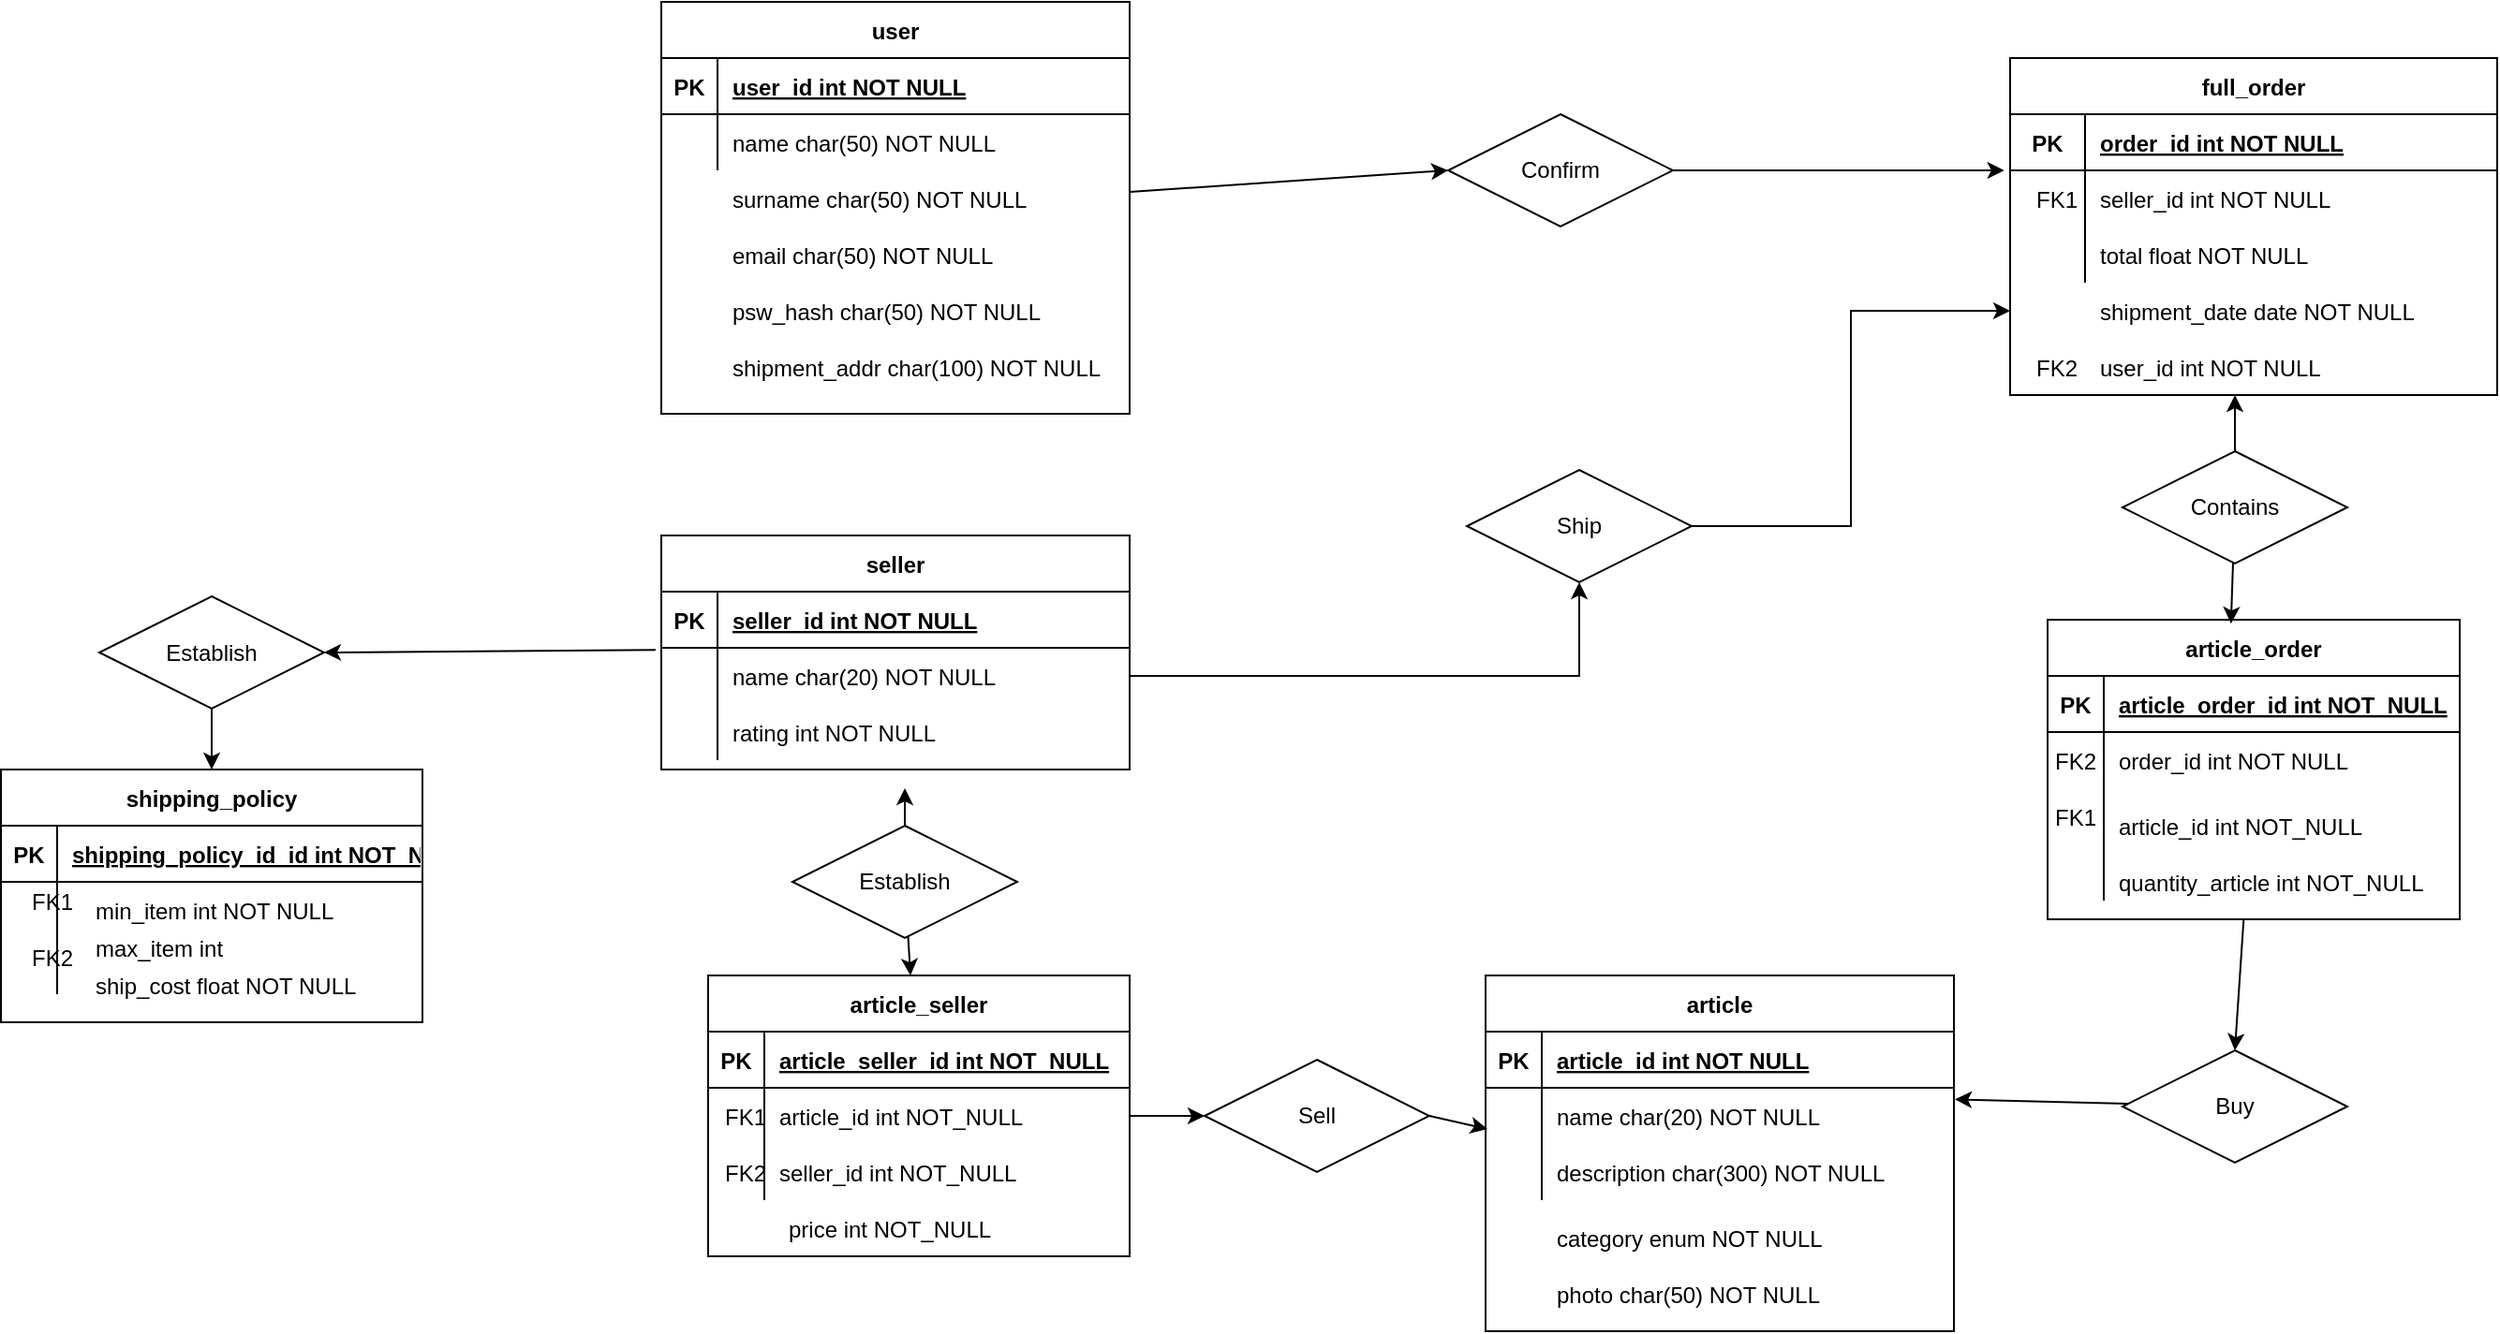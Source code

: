 <mxfile version="14.5.3" type="github">
  <diagram id="R2lEEEUBdFMjLlhIrx00" name="Page-1">
    <mxGraphModel dx="2071" dy="645" grid="1" gridSize="10" guides="1" tooltips="1" connect="1" arrows="1" fold="1" page="1" pageScale="1" pageWidth="850" pageHeight="1100" math="0" shadow="0" extFonts="Permanent Marker^https://fonts.googleapis.com/css?family=Permanent+Marker">
      <root>
        <mxCell id="0" />
        <mxCell id="1" parent="0" />
        <mxCell id="C-vyLk0tnHw3VtMMgP7b-2" value="full_order" style="shape=table;startSize=30;container=1;collapsible=1;childLayout=tableLayout;fixedRows=1;rowLines=0;fontStyle=1;align=center;resizeLast=1;" parent="1" vertex="1">
          <mxGeometry x="750" y="40" width="260" height="180" as="geometry" />
        </mxCell>
        <mxCell id="C-vyLk0tnHw3VtMMgP7b-3" value="" style="shape=partialRectangle;collapsible=0;dropTarget=0;pointerEvents=0;fillColor=none;points=[[0,0.5],[1,0.5]];portConstraint=eastwest;top=0;left=0;right=0;bottom=1;" parent="C-vyLk0tnHw3VtMMgP7b-2" vertex="1">
          <mxGeometry y="30" width="260" height="30" as="geometry" />
        </mxCell>
        <mxCell id="C-vyLk0tnHw3VtMMgP7b-4" value="PK" style="shape=partialRectangle;overflow=hidden;connectable=0;fillColor=none;top=0;left=0;bottom=0;right=0;fontStyle=1;" parent="C-vyLk0tnHw3VtMMgP7b-3" vertex="1">
          <mxGeometry width="40" height="30" as="geometry" />
        </mxCell>
        <mxCell id="C-vyLk0tnHw3VtMMgP7b-5" value="order_id int NOT NULL " style="shape=partialRectangle;overflow=hidden;connectable=0;fillColor=none;top=0;left=0;bottom=0;right=0;align=left;spacingLeft=6;fontStyle=5;" parent="C-vyLk0tnHw3VtMMgP7b-3" vertex="1">
          <mxGeometry x="40" width="220" height="30" as="geometry" />
        </mxCell>
        <mxCell id="C-vyLk0tnHw3VtMMgP7b-6" value="" style="shape=partialRectangle;collapsible=0;dropTarget=0;pointerEvents=0;fillColor=none;points=[[0,0.5],[1,0.5]];portConstraint=eastwest;top=0;left=0;right=0;bottom=0;" parent="C-vyLk0tnHw3VtMMgP7b-2" vertex="1">
          <mxGeometry y="60" width="260" height="30" as="geometry" />
        </mxCell>
        <mxCell id="C-vyLk0tnHw3VtMMgP7b-7" value="" style="shape=partialRectangle;overflow=hidden;connectable=0;fillColor=none;top=0;left=0;bottom=0;right=0;" parent="C-vyLk0tnHw3VtMMgP7b-6" vertex="1">
          <mxGeometry width="40" height="30" as="geometry" />
        </mxCell>
        <mxCell id="C-vyLk0tnHw3VtMMgP7b-8" value="seller_id int NOT NULL" style="shape=partialRectangle;overflow=hidden;connectable=0;fillColor=none;top=0;left=0;bottom=0;right=0;align=left;spacingLeft=6;" parent="C-vyLk0tnHw3VtMMgP7b-6" vertex="1">
          <mxGeometry x="40" width="220" height="30" as="geometry" />
        </mxCell>
        <mxCell id="C-vyLk0tnHw3VtMMgP7b-9" value="" style="shape=partialRectangle;collapsible=0;dropTarget=0;pointerEvents=0;fillColor=none;points=[[0,0.5],[1,0.5]];portConstraint=eastwest;top=0;left=0;right=0;bottom=0;" parent="C-vyLk0tnHw3VtMMgP7b-2" vertex="1">
          <mxGeometry y="90" width="260" height="30" as="geometry" />
        </mxCell>
        <mxCell id="C-vyLk0tnHw3VtMMgP7b-10" value="" style="shape=partialRectangle;overflow=hidden;connectable=0;fillColor=none;top=0;left=0;bottom=0;right=0;" parent="C-vyLk0tnHw3VtMMgP7b-9" vertex="1">
          <mxGeometry width="40" height="30" as="geometry" />
        </mxCell>
        <mxCell id="C-vyLk0tnHw3VtMMgP7b-11" value="total float NOT NULL" style="shape=partialRectangle;overflow=hidden;connectable=0;fillColor=none;top=0;left=0;bottom=0;right=0;align=left;spacingLeft=6;" parent="C-vyLk0tnHw3VtMMgP7b-9" vertex="1">
          <mxGeometry x="40" width="220" height="30" as="geometry" />
        </mxCell>
        <mxCell id="C-vyLk0tnHw3VtMMgP7b-13" value="article" style="shape=table;startSize=30;container=1;collapsible=1;childLayout=tableLayout;fixedRows=1;rowLines=0;fontStyle=1;align=center;resizeLast=1;" parent="1" vertex="1">
          <mxGeometry x="470" y="530" width="250" height="190" as="geometry" />
        </mxCell>
        <mxCell id="C-vyLk0tnHw3VtMMgP7b-14" value="" style="shape=partialRectangle;collapsible=0;dropTarget=0;pointerEvents=0;fillColor=none;points=[[0,0.5],[1,0.5]];portConstraint=eastwest;top=0;left=0;right=0;bottom=1;" parent="C-vyLk0tnHw3VtMMgP7b-13" vertex="1">
          <mxGeometry y="30" width="250" height="30" as="geometry" />
        </mxCell>
        <mxCell id="C-vyLk0tnHw3VtMMgP7b-15" value="PK" style="shape=partialRectangle;overflow=hidden;connectable=0;fillColor=none;top=0;left=0;bottom=0;right=0;fontStyle=1;" parent="C-vyLk0tnHw3VtMMgP7b-14" vertex="1">
          <mxGeometry width="30" height="30" as="geometry" />
        </mxCell>
        <mxCell id="C-vyLk0tnHw3VtMMgP7b-16" value="article_id int NOT NULL " style="shape=partialRectangle;overflow=hidden;connectable=0;fillColor=none;top=0;left=0;bottom=0;right=0;align=left;spacingLeft=6;fontStyle=5;" parent="C-vyLk0tnHw3VtMMgP7b-14" vertex="1">
          <mxGeometry x="30" width="220" height="30" as="geometry" />
        </mxCell>
        <mxCell id="C-vyLk0tnHw3VtMMgP7b-17" value="" style="shape=partialRectangle;collapsible=0;dropTarget=0;pointerEvents=0;fillColor=none;points=[[0,0.5],[1,0.5]];portConstraint=eastwest;top=0;left=0;right=0;bottom=0;" parent="C-vyLk0tnHw3VtMMgP7b-13" vertex="1">
          <mxGeometry y="60" width="250" height="30" as="geometry" />
        </mxCell>
        <mxCell id="C-vyLk0tnHw3VtMMgP7b-18" value="" style="shape=partialRectangle;overflow=hidden;connectable=0;fillColor=none;top=0;left=0;bottom=0;right=0;" parent="C-vyLk0tnHw3VtMMgP7b-17" vertex="1">
          <mxGeometry width="30" height="30" as="geometry" />
        </mxCell>
        <mxCell id="C-vyLk0tnHw3VtMMgP7b-19" value="name char(20) NOT NULL" style="shape=partialRectangle;overflow=hidden;connectable=0;fillColor=none;top=0;left=0;bottom=0;right=0;align=left;spacingLeft=6;" parent="C-vyLk0tnHw3VtMMgP7b-17" vertex="1">
          <mxGeometry x="30" width="220" height="30" as="geometry" />
        </mxCell>
        <mxCell id="C-vyLk0tnHw3VtMMgP7b-20" value="" style="shape=partialRectangle;collapsible=0;dropTarget=0;pointerEvents=0;fillColor=none;points=[[0,0.5],[1,0.5]];portConstraint=eastwest;top=0;left=0;right=0;bottom=0;" parent="C-vyLk0tnHw3VtMMgP7b-13" vertex="1">
          <mxGeometry y="90" width="250" height="30" as="geometry" />
        </mxCell>
        <mxCell id="C-vyLk0tnHw3VtMMgP7b-21" value="" style="shape=partialRectangle;overflow=hidden;connectable=0;fillColor=none;top=0;left=0;bottom=0;right=0;" parent="C-vyLk0tnHw3VtMMgP7b-20" vertex="1">
          <mxGeometry width="30" height="30" as="geometry" />
        </mxCell>
        <mxCell id="C-vyLk0tnHw3VtMMgP7b-22" value="description char(300) NOT NULL" style="shape=partialRectangle;overflow=hidden;connectable=0;fillColor=none;top=0;left=0;bottom=0;right=0;align=left;spacingLeft=6;" parent="C-vyLk0tnHw3VtMMgP7b-20" vertex="1">
          <mxGeometry x="30" width="220" height="30" as="geometry" />
        </mxCell>
        <mxCell id="P-dpexHa_MTWP84OyGrm-51" style="rounded=0;orthogonalLoop=1;jettySize=auto;html=1;entryX=0;entryY=0.5;entryDx=0;entryDy=0;" parent="1" source="C-vyLk0tnHw3VtMMgP7b-23" target="P-dpexHa_MTWP84OyGrm-40" edge="1">
          <mxGeometry relative="1" as="geometry" />
        </mxCell>
        <mxCell id="C-vyLk0tnHw3VtMMgP7b-23" value="user" style="shape=table;startSize=30;container=1;collapsible=1;childLayout=tableLayout;fixedRows=1;rowLines=0;fontStyle=1;align=center;resizeLast=1;" parent="1" vertex="1">
          <mxGeometry x="30" y="10" width="250" height="220" as="geometry" />
        </mxCell>
        <mxCell id="C-vyLk0tnHw3VtMMgP7b-24" value="" style="shape=partialRectangle;collapsible=0;dropTarget=0;pointerEvents=0;fillColor=none;points=[[0,0.5],[1,0.5]];portConstraint=eastwest;top=0;left=0;right=0;bottom=1;" parent="C-vyLk0tnHw3VtMMgP7b-23" vertex="1">
          <mxGeometry y="30" width="250" height="30" as="geometry" />
        </mxCell>
        <mxCell id="C-vyLk0tnHw3VtMMgP7b-25" value="PK" style="shape=partialRectangle;overflow=hidden;connectable=0;fillColor=none;top=0;left=0;bottom=0;right=0;fontStyle=1;" parent="C-vyLk0tnHw3VtMMgP7b-24" vertex="1">
          <mxGeometry width="30" height="30" as="geometry" />
        </mxCell>
        <mxCell id="C-vyLk0tnHw3VtMMgP7b-26" value="user_id int NOT NULL " style="shape=partialRectangle;overflow=hidden;connectable=0;fillColor=none;top=0;left=0;bottom=0;right=0;align=left;spacingLeft=6;fontStyle=5;" parent="C-vyLk0tnHw3VtMMgP7b-24" vertex="1">
          <mxGeometry x="30" width="220" height="30" as="geometry" />
        </mxCell>
        <mxCell id="C-vyLk0tnHw3VtMMgP7b-27" value="" style="shape=partialRectangle;collapsible=0;dropTarget=0;pointerEvents=0;fillColor=none;points=[[0,0.5],[1,0.5]];portConstraint=eastwest;top=0;left=0;right=0;bottom=0;" parent="C-vyLk0tnHw3VtMMgP7b-23" vertex="1">
          <mxGeometry y="60" width="250" height="30" as="geometry" />
        </mxCell>
        <mxCell id="C-vyLk0tnHw3VtMMgP7b-28" value="" style="shape=partialRectangle;overflow=hidden;connectable=0;fillColor=none;top=0;left=0;bottom=0;right=0;" parent="C-vyLk0tnHw3VtMMgP7b-27" vertex="1">
          <mxGeometry width="30" height="30" as="geometry" />
        </mxCell>
        <mxCell id="C-vyLk0tnHw3VtMMgP7b-29" value="name char(50) NOT NULL" style="shape=partialRectangle;overflow=hidden;connectable=0;fillColor=none;top=0;left=0;bottom=0;right=0;align=left;spacingLeft=6;" parent="C-vyLk0tnHw3VtMMgP7b-27" vertex="1">
          <mxGeometry x="30" width="220" height="30" as="geometry" />
        </mxCell>
        <mxCell id="p6D54NJLSC98mfpYdFJp-1" value="category enum NOT NULL" style="shape=partialRectangle;overflow=hidden;connectable=0;fillColor=none;top=0;left=0;bottom=0;right=0;align=left;spacingLeft=6;" parent="1" vertex="1">
          <mxGeometry x="500" y="655" width="220" height="30" as="geometry" />
        </mxCell>
        <mxCell id="p6D54NJLSC98mfpYdFJp-2" value="photo char(50) NOT NULL" style="shape=partialRectangle;overflow=hidden;connectable=0;fillColor=none;top=0;left=0;bottom=0;right=0;align=left;spacingLeft=6;" parent="1" vertex="1">
          <mxGeometry x="500" y="685" width="220" height="30" as="geometry" />
        </mxCell>
        <mxCell id="p6D54NJLSC98mfpYdFJp-3" value="seller" style="shape=table;startSize=30;container=1;collapsible=1;childLayout=tableLayout;fixedRows=1;rowLines=0;fontStyle=1;align=center;resizeLast=1;" parent="1" vertex="1">
          <mxGeometry x="30" y="295" width="250" height="125" as="geometry" />
        </mxCell>
        <mxCell id="p6D54NJLSC98mfpYdFJp-4" value="" style="shape=partialRectangle;collapsible=0;dropTarget=0;pointerEvents=0;fillColor=none;points=[[0,0.5],[1,0.5]];portConstraint=eastwest;top=0;left=0;right=0;bottom=1;" parent="p6D54NJLSC98mfpYdFJp-3" vertex="1">
          <mxGeometry y="30" width="250" height="30" as="geometry" />
        </mxCell>
        <mxCell id="p6D54NJLSC98mfpYdFJp-5" value="PK" style="shape=partialRectangle;overflow=hidden;connectable=0;fillColor=none;top=0;left=0;bottom=0;right=0;fontStyle=1;" parent="p6D54NJLSC98mfpYdFJp-4" vertex="1">
          <mxGeometry width="30" height="30" as="geometry" />
        </mxCell>
        <mxCell id="p6D54NJLSC98mfpYdFJp-6" value="seller_id int NOT NULL " style="shape=partialRectangle;overflow=hidden;connectable=0;fillColor=none;top=0;left=0;bottom=0;right=0;align=left;spacingLeft=6;fontStyle=5;" parent="p6D54NJLSC98mfpYdFJp-4" vertex="1">
          <mxGeometry x="30" width="220" height="30" as="geometry" />
        </mxCell>
        <mxCell id="p6D54NJLSC98mfpYdFJp-7" value="" style="shape=partialRectangle;collapsible=0;dropTarget=0;pointerEvents=0;fillColor=none;points=[[0,0.5],[1,0.5]];portConstraint=eastwest;top=0;left=0;right=0;bottom=0;" parent="p6D54NJLSC98mfpYdFJp-3" vertex="1">
          <mxGeometry y="60" width="250" height="30" as="geometry" />
        </mxCell>
        <mxCell id="p6D54NJLSC98mfpYdFJp-8" value="" style="shape=partialRectangle;overflow=hidden;connectable=0;fillColor=none;top=0;left=0;bottom=0;right=0;" parent="p6D54NJLSC98mfpYdFJp-7" vertex="1">
          <mxGeometry width="30" height="30" as="geometry" />
        </mxCell>
        <mxCell id="p6D54NJLSC98mfpYdFJp-9" value="name char(20) NOT NULL" style="shape=partialRectangle;overflow=hidden;connectable=0;fillColor=none;top=0;left=0;bottom=0;right=0;align=left;spacingLeft=6;" parent="p6D54NJLSC98mfpYdFJp-7" vertex="1">
          <mxGeometry x="30" width="220" height="30" as="geometry" />
        </mxCell>
        <mxCell id="p6D54NJLSC98mfpYdFJp-10" value="" style="shape=partialRectangle;collapsible=0;dropTarget=0;pointerEvents=0;fillColor=none;points=[[0,0.5],[1,0.5]];portConstraint=eastwest;top=0;left=0;right=0;bottom=0;" parent="p6D54NJLSC98mfpYdFJp-3" vertex="1">
          <mxGeometry y="90" width="250" height="30" as="geometry" />
        </mxCell>
        <mxCell id="p6D54NJLSC98mfpYdFJp-11" value="" style="shape=partialRectangle;overflow=hidden;connectable=0;fillColor=none;top=0;left=0;bottom=0;right=0;" parent="p6D54NJLSC98mfpYdFJp-10" vertex="1">
          <mxGeometry width="30" height="30" as="geometry" />
        </mxCell>
        <mxCell id="p6D54NJLSC98mfpYdFJp-12" value="rating int NOT NULL" style="shape=partialRectangle;overflow=hidden;connectable=0;fillColor=none;top=0;left=0;bottom=0;right=0;align=left;spacingLeft=6;" parent="p6D54NJLSC98mfpYdFJp-10" vertex="1">
          <mxGeometry x="30" width="220" height="30" as="geometry" />
        </mxCell>
        <mxCell id="p6D54NJLSC98mfpYdFJp-37" value="surname char(50) NOT NULL" style="shape=partialRectangle;overflow=hidden;connectable=0;fillColor=none;top=0;left=0;bottom=0;right=0;align=left;spacingLeft=6;" parent="1" vertex="1">
          <mxGeometry x="60" y="100" width="220" height="30" as="geometry" />
        </mxCell>
        <mxCell id="p6D54NJLSC98mfpYdFJp-38" value="email char(50) NOT NULL" style="shape=partialRectangle;overflow=hidden;connectable=0;fillColor=none;top=0;left=0;bottom=0;right=0;align=left;spacingLeft=6;" parent="1" vertex="1">
          <mxGeometry x="60" y="130" width="220" height="30" as="geometry" />
        </mxCell>
        <mxCell id="p6D54NJLSC98mfpYdFJp-39" value="psw_hash char(50) NOT NULL" style="shape=partialRectangle;overflow=hidden;connectable=0;fillColor=none;top=0;left=0;bottom=0;right=0;align=left;spacingLeft=6;" parent="1" vertex="1">
          <mxGeometry x="60" y="160" width="220" height="30" as="geometry" />
        </mxCell>
        <mxCell id="p6D54NJLSC98mfpYdFJp-40" value="shipment_addr char(100) NOT NULL" style="shape=partialRectangle;overflow=hidden;connectable=0;fillColor=none;top=0;left=0;bottom=0;right=0;align=left;spacingLeft=6;" parent="1" vertex="1">
          <mxGeometry x="60" y="190" width="220" height="30" as="geometry" />
        </mxCell>
        <mxCell id="p6D54NJLSC98mfpYdFJp-52" value="shipment_date date NOT NULL" style="shape=partialRectangle;overflow=hidden;connectable=0;fillColor=none;top=0;left=0;bottom=0;right=0;align=left;spacingLeft=6;" parent="1" vertex="1">
          <mxGeometry x="790" y="160" width="220" height="30" as="geometry" />
        </mxCell>
        <mxCell id="p6D54NJLSC98mfpYdFJp-54" value="FK1" style="shape=partialRectangle;overflow=hidden;connectable=0;fillColor=none;top=0;left=0;bottom=0;right=0;" parent="1" vertex="1">
          <mxGeometry x="760" y="100" width="30" height="30" as="geometry" />
        </mxCell>
        <mxCell id="P-dpexHa_MTWP84OyGrm-55" style="edgeStyle=none;rounded=0;orthogonalLoop=1;jettySize=auto;html=1;entryX=0.5;entryY=0;entryDx=0;entryDy=0;" parent="1" source="P-dpexHa_MTWP84OyGrm-6" target="P-dpexHa_MTWP84OyGrm-34" edge="1">
          <mxGeometry relative="1" as="geometry" />
        </mxCell>
        <mxCell id="P-dpexHa_MTWP84OyGrm-6" value="article_order" style="shape=table;startSize=30;container=1;collapsible=1;childLayout=tableLayout;fixedRows=1;rowLines=0;fontStyle=1;align=center;resizeLast=1;" parent="1" vertex="1">
          <mxGeometry x="770" y="340" width="220" height="160" as="geometry" />
        </mxCell>
        <mxCell id="P-dpexHa_MTWP84OyGrm-7" value="" style="shape=partialRectangle;collapsible=0;dropTarget=0;pointerEvents=0;fillColor=none;top=0;left=0;bottom=1;right=0;points=[[0,0.5],[1,0.5]];portConstraint=eastwest;" parent="P-dpexHa_MTWP84OyGrm-6" vertex="1">
          <mxGeometry y="30" width="220" height="30" as="geometry" />
        </mxCell>
        <mxCell id="P-dpexHa_MTWP84OyGrm-8" value="PK" style="shape=partialRectangle;connectable=0;fillColor=none;top=0;left=0;bottom=0;right=0;fontStyle=1;overflow=hidden;" parent="P-dpexHa_MTWP84OyGrm-7" vertex="1">
          <mxGeometry width="30" height="30" as="geometry" />
        </mxCell>
        <mxCell id="P-dpexHa_MTWP84OyGrm-9" value="article_order_id int NOT_NULL" style="shape=partialRectangle;connectable=0;fillColor=none;top=0;left=0;bottom=0;right=0;align=left;spacingLeft=6;fontStyle=5;overflow=hidden;" parent="P-dpexHa_MTWP84OyGrm-7" vertex="1">
          <mxGeometry x="30" width="190" height="30" as="geometry" />
        </mxCell>
        <mxCell id="P-dpexHa_MTWP84OyGrm-10" value="" style="shape=partialRectangle;collapsible=0;dropTarget=0;pointerEvents=0;fillColor=none;top=0;left=0;bottom=0;right=0;points=[[0,0.5],[1,0.5]];portConstraint=eastwest;" parent="P-dpexHa_MTWP84OyGrm-6" vertex="1">
          <mxGeometry y="60" width="220" height="30" as="geometry" />
        </mxCell>
        <mxCell id="P-dpexHa_MTWP84OyGrm-11" value="" style="shape=partialRectangle;connectable=0;fillColor=none;top=0;left=0;bottom=0;right=0;editable=1;overflow=hidden;" parent="P-dpexHa_MTWP84OyGrm-10" vertex="1">
          <mxGeometry width="30" height="30" as="geometry" />
        </mxCell>
        <mxCell id="P-dpexHa_MTWP84OyGrm-12" value="order_id int NOT NULL" style="shape=partialRectangle;connectable=0;fillColor=none;top=0;left=0;bottom=0;right=0;align=left;spacingLeft=6;overflow=hidden;" parent="P-dpexHa_MTWP84OyGrm-10" vertex="1">
          <mxGeometry x="30" width="190" height="30" as="geometry" />
        </mxCell>
        <mxCell id="P-dpexHa_MTWP84OyGrm-13" value="" style="shape=partialRectangle;collapsible=0;dropTarget=0;pointerEvents=0;fillColor=none;top=0;left=0;bottom=0;right=0;points=[[0,0.5],[1,0.5]];portConstraint=eastwest;" parent="P-dpexHa_MTWP84OyGrm-6" vertex="1">
          <mxGeometry y="90" width="220" height="40" as="geometry" />
        </mxCell>
        <mxCell id="P-dpexHa_MTWP84OyGrm-14" value="" style="shape=partialRectangle;connectable=0;fillColor=none;top=0;left=0;bottom=0;right=0;editable=1;overflow=hidden;" parent="P-dpexHa_MTWP84OyGrm-13" vertex="1">
          <mxGeometry width="30" height="40" as="geometry" />
        </mxCell>
        <mxCell id="P-dpexHa_MTWP84OyGrm-15" value="article_id int NOT_NULL" style="shape=partialRectangle;connectable=0;fillColor=none;top=0;left=0;bottom=0;right=0;align=left;spacingLeft=6;overflow=hidden;" parent="P-dpexHa_MTWP84OyGrm-13" vertex="1">
          <mxGeometry x="30" width="190" height="40" as="geometry" />
        </mxCell>
        <mxCell id="P-dpexHa_MTWP84OyGrm-16" value="" style="shape=partialRectangle;collapsible=0;dropTarget=0;pointerEvents=0;fillColor=none;top=0;left=0;bottom=0;right=0;points=[[0,0.5],[1,0.5]];portConstraint=eastwest;" parent="P-dpexHa_MTWP84OyGrm-6" vertex="1">
          <mxGeometry y="130" width="220" height="20" as="geometry" />
        </mxCell>
        <mxCell id="P-dpexHa_MTWP84OyGrm-17" value="" style="shape=partialRectangle;connectable=0;fillColor=none;top=0;left=0;bottom=0;right=0;editable=1;overflow=hidden;" parent="P-dpexHa_MTWP84OyGrm-16" vertex="1">
          <mxGeometry width="30" height="20" as="geometry" />
        </mxCell>
        <mxCell id="P-dpexHa_MTWP84OyGrm-18" value="" style="shape=partialRectangle;connectable=0;fillColor=none;top=0;left=0;bottom=0;right=0;align=left;spacingLeft=6;overflow=hidden;" parent="P-dpexHa_MTWP84OyGrm-16" vertex="1">
          <mxGeometry x="30" width="190" height="20" as="geometry" />
        </mxCell>
        <mxCell id="P-dpexHa_MTWP84OyGrm-19" value="FK1" style="shape=partialRectangle;overflow=hidden;connectable=0;fillColor=none;top=0;left=0;bottom=0;right=0;" parent="1" vertex="1">
          <mxGeometry x="770" y="430" width="30" height="30" as="geometry" />
        </mxCell>
        <mxCell id="P-dpexHa_MTWP84OyGrm-59" style="edgeStyle=none;rounded=0;orthogonalLoop=1;jettySize=auto;html=1;entryX=0;entryY=0.5;entryDx=0;entryDy=0;" parent="1" source="P-dpexHa_MTWP84OyGrm-20" target="P-dpexHa_MTWP84OyGrm-35" edge="1">
          <mxGeometry relative="1" as="geometry" />
        </mxCell>
        <mxCell id="P-dpexHa_MTWP84OyGrm-20" value="article_seller" style="shape=table;startSize=30;container=1;collapsible=1;childLayout=tableLayout;fixedRows=1;rowLines=0;fontStyle=1;align=center;resizeLast=1;" parent="1" vertex="1">
          <mxGeometry x="55" y="530" width="225" height="150" as="geometry" />
        </mxCell>
        <mxCell id="P-dpexHa_MTWP84OyGrm-21" value="" style="shape=partialRectangle;collapsible=0;dropTarget=0;pointerEvents=0;fillColor=none;top=0;left=0;bottom=1;right=0;points=[[0,0.5],[1,0.5]];portConstraint=eastwest;" parent="P-dpexHa_MTWP84OyGrm-20" vertex="1">
          <mxGeometry y="30" width="225" height="30" as="geometry" />
        </mxCell>
        <mxCell id="P-dpexHa_MTWP84OyGrm-22" value="PK" style="shape=partialRectangle;connectable=0;fillColor=none;top=0;left=0;bottom=0;right=0;fontStyle=1;overflow=hidden;" parent="P-dpexHa_MTWP84OyGrm-21" vertex="1">
          <mxGeometry width="30" height="30" as="geometry" />
        </mxCell>
        <mxCell id="P-dpexHa_MTWP84OyGrm-23" value="article_seller_id int NOT_NULL" style="shape=partialRectangle;connectable=0;fillColor=none;top=0;left=0;bottom=0;right=0;align=left;spacingLeft=6;fontStyle=5;overflow=hidden;" parent="P-dpexHa_MTWP84OyGrm-21" vertex="1">
          <mxGeometry x="30" width="195" height="30" as="geometry" />
        </mxCell>
        <mxCell id="P-dpexHa_MTWP84OyGrm-24" value="" style="shape=partialRectangle;collapsible=0;dropTarget=0;pointerEvents=0;fillColor=none;top=0;left=0;bottom=0;right=0;points=[[0,0.5],[1,0.5]];portConstraint=eastwest;" parent="P-dpexHa_MTWP84OyGrm-20" vertex="1">
          <mxGeometry y="60" width="225" height="30" as="geometry" />
        </mxCell>
        <mxCell id="P-dpexHa_MTWP84OyGrm-25" value="" style="shape=partialRectangle;connectable=0;fillColor=none;top=0;left=0;bottom=0;right=0;editable=1;overflow=hidden;" parent="P-dpexHa_MTWP84OyGrm-24" vertex="1">
          <mxGeometry width="30" height="30" as="geometry" />
        </mxCell>
        <mxCell id="P-dpexHa_MTWP84OyGrm-26" value="article_id int NOT_NULL" style="shape=partialRectangle;connectable=0;fillColor=none;top=0;left=0;bottom=0;right=0;align=left;spacingLeft=6;overflow=hidden;" parent="P-dpexHa_MTWP84OyGrm-24" vertex="1">
          <mxGeometry x="30" width="195" height="30" as="geometry" />
        </mxCell>
        <mxCell id="P-dpexHa_MTWP84OyGrm-27" value="" style="shape=partialRectangle;collapsible=0;dropTarget=0;pointerEvents=0;fillColor=none;top=0;left=0;bottom=0;right=0;points=[[0,0.5],[1,0.5]];portConstraint=eastwest;" parent="P-dpexHa_MTWP84OyGrm-20" vertex="1">
          <mxGeometry y="90" width="225" height="30" as="geometry" />
        </mxCell>
        <mxCell id="P-dpexHa_MTWP84OyGrm-28" value="" style="shape=partialRectangle;connectable=0;fillColor=none;top=0;left=0;bottom=0;right=0;editable=1;overflow=hidden;" parent="P-dpexHa_MTWP84OyGrm-27" vertex="1">
          <mxGeometry width="30" height="30" as="geometry" />
        </mxCell>
        <mxCell id="P-dpexHa_MTWP84OyGrm-29" value="seller_id int NOT_NULL" style="shape=partialRectangle;connectable=0;fillColor=none;top=0;left=0;bottom=0;right=0;align=left;spacingLeft=6;overflow=hidden;" parent="P-dpexHa_MTWP84OyGrm-27" vertex="1">
          <mxGeometry x="30" width="195" height="30" as="geometry" />
        </mxCell>
        <mxCell id="P-dpexHa_MTWP84OyGrm-56" style="edgeStyle=none;rounded=0;orthogonalLoop=1;jettySize=auto;html=1;entryX=1.002;entryY=0.206;entryDx=0;entryDy=0;entryPerimeter=0;" parent="1" source="P-dpexHa_MTWP84OyGrm-34" target="C-vyLk0tnHw3VtMMgP7b-17" edge="1">
          <mxGeometry relative="1" as="geometry" />
        </mxCell>
        <mxCell id="P-dpexHa_MTWP84OyGrm-34" value="Buy" style="shape=rhombus;perimeter=rhombusPerimeter;whiteSpace=wrap;html=1;align=center;" parent="1" vertex="1">
          <mxGeometry x="810" y="570" width="120" height="60" as="geometry" />
        </mxCell>
        <mxCell id="P-dpexHa_MTWP84OyGrm-60" style="edgeStyle=none;rounded=0;orthogonalLoop=1;jettySize=auto;html=1;exitX=1;exitY=0.5;exitDx=0;exitDy=0;entryX=0.004;entryY=0.733;entryDx=0;entryDy=0;entryPerimeter=0;" parent="1" source="P-dpexHa_MTWP84OyGrm-35" target="C-vyLk0tnHw3VtMMgP7b-17" edge="1">
          <mxGeometry relative="1" as="geometry" />
        </mxCell>
        <mxCell id="P-dpexHa_MTWP84OyGrm-35" value="Sell" style="shape=rhombus;perimeter=rhombusPerimeter;whiteSpace=wrap;html=1;align=center;" parent="1" vertex="1">
          <mxGeometry x="320" y="575" width="120" height="60" as="geometry" />
        </mxCell>
        <mxCell id="P-dpexHa_MTWP84OyGrm-57" style="edgeStyle=none;rounded=0;orthogonalLoop=1;jettySize=auto;html=1;" parent="1" source="P-dpexHa_MTWP84OyGrm-36" target="P-dpexHa_MTWP84OyGrm-20" edge="1">
          <mxGeometry relative="1" as="geometry" />
        </mxCell>
        <mxCell id="P-dpexHa_MTWP84OyGrm-58" style="edgeStyle=none;rounded=0;orthogonalLoop=1;jettySize=auto;html=1;exitX=0.5;exitY=0;exitDx=0;exitDy=0;" parent="1" source="P-dpexHa_MTWP84OyGrm-36" edge="1">
          <mxGeometry relative="1" as="geometry">
            <mxPoint x="160" y="430" as="targetPoint" />
          </mxGeometry>
        </mxCell>
        <mxCell id="P-dpexHa_MTWP84OyGrm-36" value="Establish" style="shape=rhombus;perimeter=rhombusPerimeter;whiteSpace=wrap;html=1;align=center;" parent="1" vertex="1">
          <mxGeometry x="100" y="450" width="120" height="60" as="geometry" />
        </mxCell>
        <mxCell id="P-dpexHa_MTWP84OyGrm-53" style="edgeStyle=none;rounded=0;orthogonalLoop=1;jettySize=auto;html=1;" parent="1" source="P-dpexHa_MTWP84OyGrm-37" edge="1">
          <mxGeometry relative="1" as="geometry">
            <mxPoint x="870" y="220" as="targetPoint" />
          </mxGeometry>
        </mxCell>
        <mxCell id="P-dpexHa_MTWP84OyGrm-54" style="edgeStyle=none;rounded=0;orthogonalLoop=1;jettySize=auto;html=1;entryX=0.445;entryY=0.013;entryDx=0;entryDy=0;entryPerimeter=0;" parent="1" source="P-dpexHa_MTWP84OyGrm-37" target="P-dpexHa_MTWP84OyGrm-6" edge="1">
          <mxGeometry relative="1" as="geometry" />
        </mxCell>
        <mxCell id="P-dpexHa_MTWP84OyGrm-37" value="Contains" style="shape=rhombus;perimeter=rhombusPerimeter;whiteSpace=wrap;html=1;align=center;" parent="1" vertex="1">
          <mxGeometry x="810" y="250" width="120" height="60" as="geometry" />
        </mxCell>
        <mxCell id="P-dpexHa_MTWP84OyGrm-38" value="user_id int NOT NULL " style="shape=partialRectangle;overflow=hidden;connectable=0;fillColor=none;top=0;left=0;bottom=0;right=0;align=left;spacingLeft=6;fontStyle=0;" parent="1" vertex="1">
          <mxGeometry x="790" y="190" width="220" height="30" as="geometry" />
        </mxCell>
        <mxCell id="P-dpexHa_MTWP84OyGrm-39" value="FK2" style="shape=partialRectangle;overflow=hidden;connectable=0;fillColor=none;top=0;left=0;bottom=0;right=0;" parent="1" vertex="1">
          <mxGeometry x="760" y="190" width="30" height="30" as="geometry" />
        </mxCell>
        <mxCell id="P-dpexHa_MTWP84OyGrm-52" style="edgeStyle=none;rounded=0;orthogonalLoop=1;jettySize=auto;html=1;entryX=-0.012;entryY=0;entryDx=0;entryDy=0;entryPerimeter=0;" parent="1" source="P-dpexHa_MTWP84OyGrm-40" target="C-vyLk0tnHw3VtMMgP7b-6" edge="1">
          <mxGeometry relative="1" as="geometry" />
        </mxCell>
        <mxCell id="P-dpexHa_MTWP84OyGrm-40" value="Confirm" style="shape=rhombus;perimeter=rhombusPerimeter;whiteSpace=wrap;html=1;align=center;strokeColor=#000000;" parent="1" vertex="1">
          <mxGeometry x="450" y="70" width="120" height="60" as="geometry" />
        </mxCell>
        <mxCell id="P-dpexHa_MTWP84OyGrm-41" value="price int NOT_NULL" style="shape=partialRectangle;connectable=0;fillColor=none;top=0;left=0;bottom=0;right=0;align=left;spacingLeft=6;overflow=hidden;" parent="1" vertex="1">
          <mxGeometry x="90" y="655" width="195" height="20" as="geometry" />
        </mxCell>
        <mxCell id="P-dpexHa_MTWP84OyGrm-42" value="quantity_article int NOT_NULL" style="shape=partialRectangle;connectable=0;fillColor=none;top=0;left=0;bottom=0;right=0;align=left;spacingLeft=6;overflow=hidden;" parent="1" vertex="1">
          <mxGeometry x="800" y="460" width="190" height="40" as="geometry" />
        </mxCell>
        <mxCell id="P-dpexHa_MTWP84OyGrm-61" value="FK1" style="shape=partialRectangle;overflow=hidden;connectable=0;fillColor=none;top=0;left=0;bottom=0;right=0;" parent="1" vertex="1">
          <mxGeometry x="60" y="590" width="30" height="30" as="geometry" />
        </mxCell>
        <mxCell id="bgK_gaj6yt4FHwFk2kZw-3" style="edgeStyle=orthogonalEdgeStyle;rounded=0;orthogonalLoop=1;jettySize=auto;html=1;entryX=0;entryY=0.75;entryDx=0;entryDy=0;" parent="1" source="bgK_gaj6yt4FHwFk2kZw-1" target="C-vyLk0tnHw3VtMMgP7b-2" edge="1">
          <mxGeometry relative="1" as="geometry" />
        </mxCell>
        <mxCell id="bgK_gaj6yt4FHwFk2kZw-1" value="Ship" style="shape=rhombus;perimeter=rhombusPerimeter;whiteSpace=wrap;html=1;align=center;" parent="1" vertex="1">
          <mxGeometry x="460" y="260" width="120" height="60" as="geometry" />
        </mxCell>
        <mxCell id="bgK_gaj6yt4FHwFk2kZw-2" style="edgeStyle=orthogonalEdgeStyle;rounded=0;orthogonalLoop=1;jettySize=auto;html=1;" parent="1" source="p6D54NJLSC98mfpYdFJp-7" target="bgK_gaj6yt4FHwFk2kZw-1" edge="1">
          <mxGeometry relative="1" as="geometry" />
        </mxCell>
        <mxCell id="vW7OTMIsVInm07ToOc_k-21" value="FK2" style="shape=partialRectangle;overflow=hidden;connectable=0;fillColor=none;top=0;left=0;bottom=0;right=0;" parent="1" vertex="1">
          <mxGeometry x="60" y="620" width="30" height="30" as="geometry" />
        </mxCell>
        <mxCell id="vW7OTMIsVInm07ToOc_k-22" value="FK2" style="shape=partialRectangle;overflow=hidden;connectable=0;fillColor=none;top=0;left=0;bottom=0;right=0;" parent="1" vertex="1">
          <mxGeometry x="770" y="400" width="30" height="30" as="geometry" />
        </mxCell>
        <mxCell id="jQNMoBRLbr8A9O0c1dxg-11" value="shipping_policy" style="shape=table;startSize=30;container=1;collapsible=1;childLayout=tableLayout;fixedRows=1;rowLines=0;fontStyle=1;align=center;resizeLast=1;" vertex="1" parent="1">
          <mxGeometry x="-322.5" y="420" width="225" height="135" as="geometry" />
        </mxCell>
        <mxCell id="jQNMoBRLbr8A9O0c1dxg-12" value="" style="shape=partialRectangle;collapsible=0;dropTarget=0;pointerEvents=0;fillColor=none;top=0;left=0;bottom=1;right=0;points=[[0,0.5],[1,0.5]];portConstraint=eastwest;" vertex="1" parent="jQNMoBRLbr8A9O0c1dxg-11">
          <mxGeometry y="30" width="225" height="30" as="geometry" />
        </mxCell>
        <mxCell id="jQNMoBRLbr8A9O0c1dxg-13" value="PK" style="shape=partialRectangle;connectable=0;fillColor=none;top=0;left=0;bottom=0;right=0;fontStyle=1;overflow=hidden;" vertex="1" parent="jQNMoBRLbr8A9O0c1dxg-12">
          <mxGeometry width="30" height="30" as="geometry" />
        </mxCell>
        <mxCell id="jQNMoBRLbr8A9O0c1dxg-14" value="shipping_policy_id_id int NOT_NULL" style="shape=partialRectangle;connectable=0;fillColor=none;top=0;left=0;bottom=0;right=0;align=left;spacingLeft=6;fontStyle=5;overflow=hidden;" vertex="1" parent="jQNMoBRLbr8A9O0c1dxg-12">
          <mxGeometry x="30" width="195" height="30" as="geometry" />
        </mxCell>
        <mxCell id="jQNMoBRLbr8A9O0c1dxg-15" value="" style="shape=partialRectangle;collapsible=0;dropTarget=0;pointerEvents=0;fillColor=none;top=0;left=0;bottom=0;right=0;points=[[0,0.5],[1,0.5]];portConstraint=eastwest;" vertex="1" parent="jQNMoBRLbr8A9O0c1dxg-11">
          <mxGeometry y="60" width="225" height="30" as="geometry" />
        </mxCell>
        <mxCell id="jQNMoBRLbr8A9O0c1dxg-16" value="" style="shape=partialRectangle;connectable=0;fillColor=none;top=0;left=0;bottom=0;right=0;editable=1;overflow=hidden;" vertex="1" parent="jQNMoBRLbr8A9O0c1dxg-15">
          <mxGeometry width="30" height="30" as="geometry" />
        </mxCell>
        <mxCell id="jQNMoBRLbr8A9O0c1dxg-17" value="" style="shape=partialRectangle;connectable=0;fillColor=none;top=0;left=0;bottom=0;right=0;align=left;spacingLeft=6;overflow=hidden;" vertex="1" parent="jQNMoBRLbr8A9O0c1dxg-15">
          <mxGeometry x="30" width="195" height="30" as="geometry" />
        </mxCell>
        <mxCell id="jQNMoBRLbr8A9O0c1dxg-18" value="" style="shape=partialRectangle;collapsible=0;dropTarget=0;pointerEvents=0;fillColor=none;top=0;left=0;bottom=0;right=0;points=[[0,0.5],[1,0.5]];portConstraint=eastwest;" vertex="1" parent="jQNMoBRLbr8A9O0c1dxg-11">
          <mxGeometry y="90" width="225" height="30" as="geometry" />
        </mxCell>
        <mxCell id="jQNMoBRLbr8A9O0c1dxg-19" value="" style="shape=partialRectangle;connectable=0;fillColor=none;top=0;left=0;bottom=0;right=0;editable=1;overflow=hidden;" vertex="1" parent="jQNMoBRLbr8A9O0c1dxg-18">
          <mxGeometry width="30" height="30" as="geometry" />
        </mxCell>
        <mxCell id="jQNMoBRLbr8A9O0c1dxg-20" value="" style="shape=partialRectangle;connectable=0;fillColor=none;top=0;left=0;bottom=0;right=0;align=left;spacingLeft=6;overflow=hidden;" vertex="1" parent="jQNMoBRLbr8A9O0c1dxg-18">
          <mxGeometry x="30" width="195" height="30" as="geometry" />
        </mxCell>
        <mxCell id="jQNMoBRLbr8A9O0c1dxg-21" style="edgeStyle=none;rounded=0;orthogonalLoop=1;jettySize=auto;html=1;" edge="1" parent="1" source="jQNMoBRLbr8A9O0c1dxg-22" target="jQNMoBRLbr8A9O0c1dxg-11">
          <mxGeometry relative="1" as="geometry" />
        </mxCell>
        <mxCell id="jQNMoBRLbr8A9O0c1dxg-22" value="Establish" style="shape=rhombus;perimeter=rhombusPerimeter;whiteSpace=wrap;html=1;align=center;" vertex="1" parent="1">
          <mxGeometry x="-270" y="327.5" width="120" height="60" as="geometry" />
        </mxCell>
        <mxCell id="jQNMoBRLbr8A9O0c1dxg-24" value="min_item int NOT NULL" style="shape=partialRectangle;overflow=hidden;connectable=0;fillColor=none;top=0;left=0;bottom=0;right=0;align=left;spacingLeft=6;" vertex="1" parent="1">
          <mxGeometry x="-280" y="480" width="220" height="30" as="geometry" />
        </mxCell>
        <mxCell id="jQNMoBRLbr8A9O0c1dxg-25" value="max_item int" style="shape=partialRectangle;overflow=hidden;connectable=0;fillColor=none;top=0;left=0;bottom=0;right=0;align=left;spacingLeft=6;" vertex="1" parent="1">
          <mxGeometry x="-280" y="500" width="220" height="30" as="geometry" />
        </mxCell>
        <mxCell id="jQNMoBRLbr8A9O0c1dxg-26" value="ship_cost float NOT NULL" style="shape=partialRectangle;overflow=hidden;connectable=0;fillColor=none;top=0;left=0;bottom=0;right=0;align=left;spacingLeft=6;" vertex="1" parent="1">
          <mxGeometry x="-280" y="520" width="220" height="30" as="geometry" />
        </mxCell>
        <mxCell id="jQNMoBRLbr8A9O0c1dxg-27" value="FK1" style="shape=partialRectangle;overflow=hidden;connectable=0;fillColor=none;top=0;left=0;bottom=0;right=0;" vertex="1" parent="1">
          <mxGeometry x="-310" y="475" width="30" height="30" as="geometry" />
        </mxCell>
        <mxCell id="jQNMoBRLbr8A9O0c1dxg-28" value="FK2" style="shape=partialRectangle;overflow=hidden;connectable=0;fillColor=none;top=0;left=0;bottom=0;right=0;" vertex="1" parent="1">
          <mxGeometry x="-310" y="505" width="30" height="30" as="geometry" />
        </mxCell>
        <mxCell id="jQNMoBRLbr8A9O0c1dxg-29" style="edgeStyle=none;rounded=0;orthogonalLoop=1;jettySize=auto;html=1;exitX=-0.012;exitY=0.039;exitDx=0;exitDy=0;exitPerimeter=0;entryX=1;entryY=0.5;entryDx=0;entryDy=0;" edge="1" parent="1" source="p6D54NJLSC98mfpYdFJp-7" target="jQNMoBRLbr8A9O0c1dxg-22">
          <mxGeometry relative="1" as="geometry">
            <mxPoint x="-187.872" y="418.936" as="sourcePoint" />
            <mxPoint x="-186.324" y="440" as="targetPoint" />
          </mxGeometry>
        </mxCell>
      </root>
    </mxGraphModel>
  </diagram>
</mxfile>
